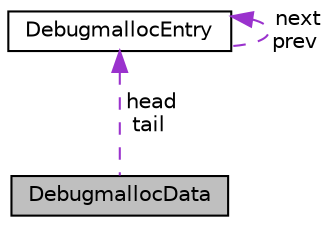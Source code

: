 digraph "DebugmallocData"
{
 // LATEX_PDF_SIZE
  edge [fontname="Helvetica",fontsize="10",labelfontname="Helvetica",labelfontsize="10"];
  node [fontname="Helvetica",fontsize="10",shape=record];
  Node1 [label="DebugmallocData",height=0.2,width=0.4,color="black", fillcolor="grey75", style="filled", fontcolor="black",tooltip=" "];
  Node2 -> Node1 [dir="back",color="darkorchid3",fontsize="10",style="dashed",label=" head\ntail" ];
  Node2 [label="DebugmallocEntry",height=0.2,width=0.4,color="black", fillcolor="white", style="filled",URL="$struct_debugmalloc_entry.html",tooltip=" "];
  Node2 -> Node2 [dir="back",color="darkorchid3",fontsize="10",style="dashed",label=" next\nprev" ];
}
